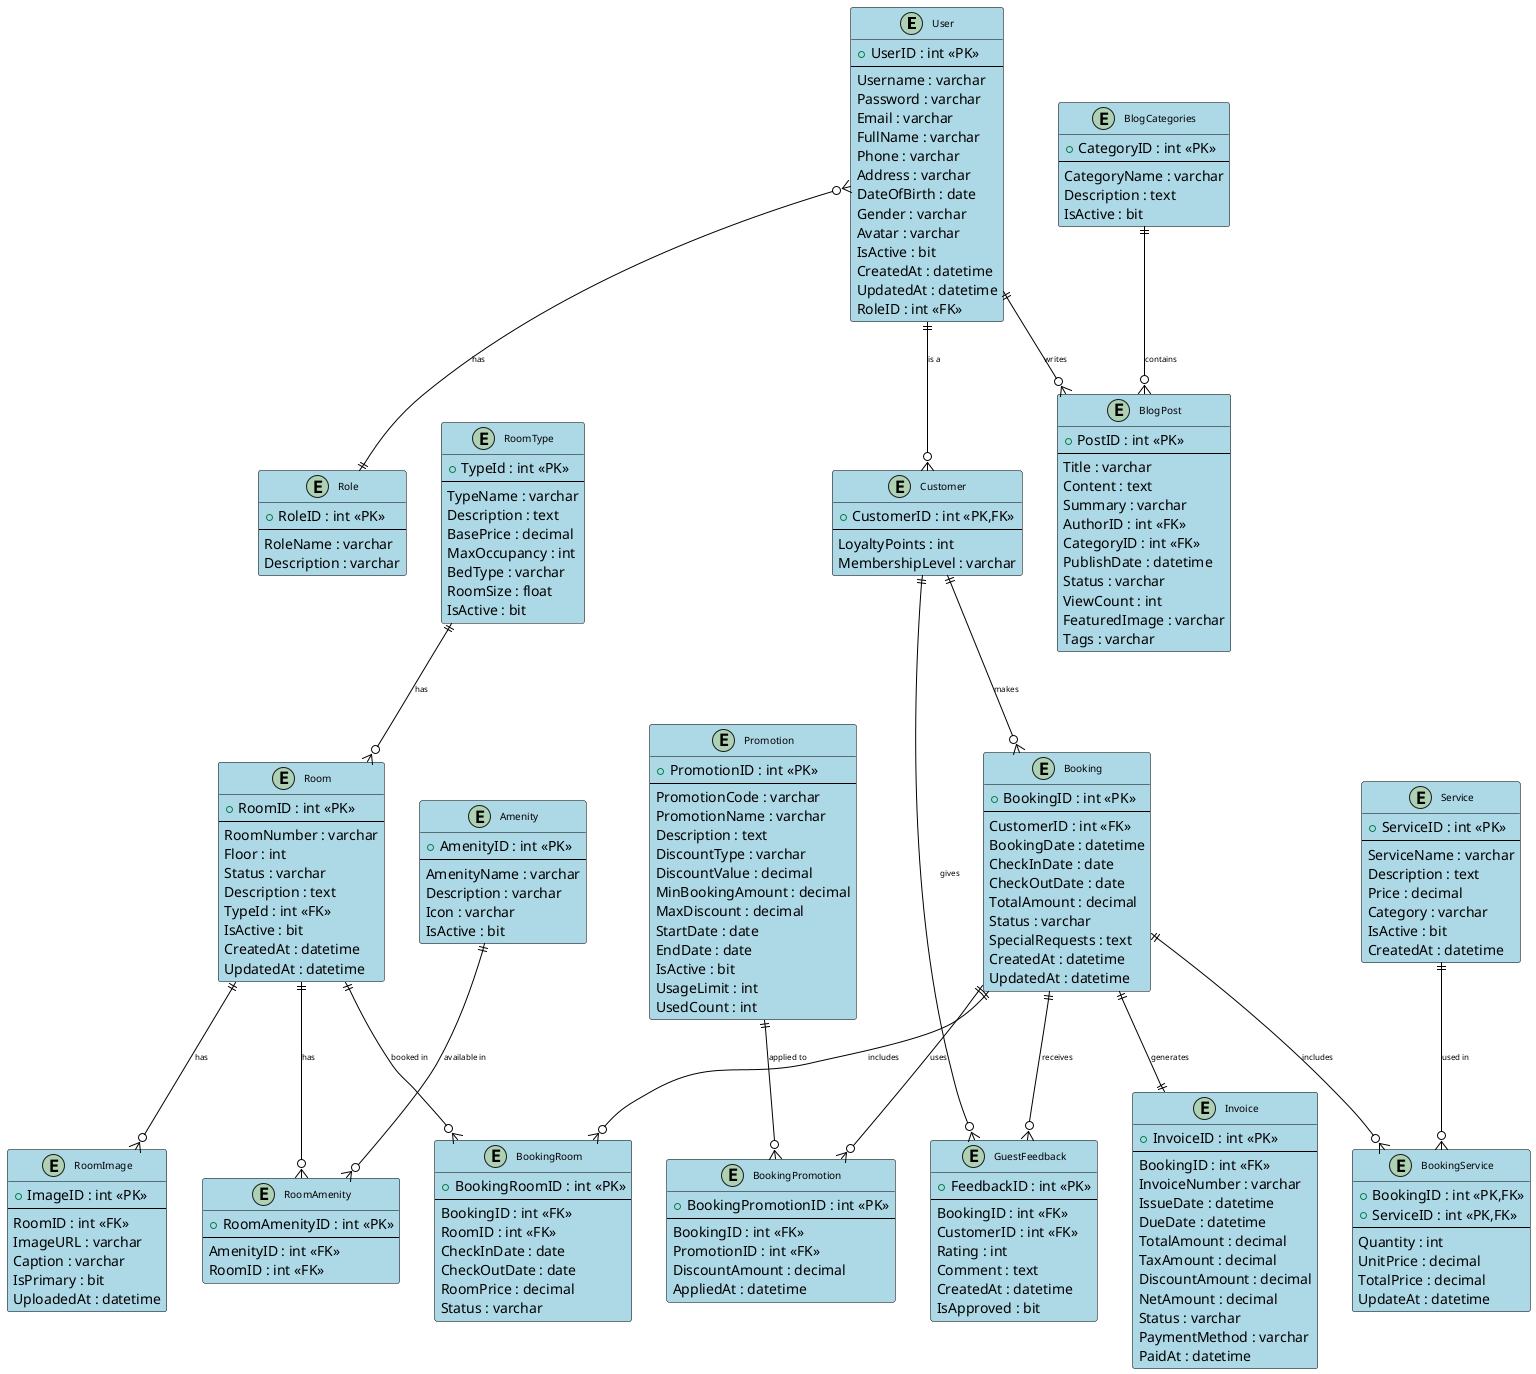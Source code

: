 @startuml Hotel Management ERD
!define ENTITY class
!define RELATIONSHIP -->

skinparam class {
    BackgroundColor LightBlue
    BorderColor Black
    FontSize 10
}

skinparam arrow {
    Color Black
    FontSize 8
}

entity User {
    + UserID : int <<PK>>
    --
    Username : varchar
    Password : varchar
    Email : varchar
    FullName : varchar
    Phone : varchar
    Address : varchar
    DateOfBirth : date
    Gender : varchar
    Avatar : varchar
    IsActive : bit
    CreatedAt : datetime
    UpdatedAt : datetime
    RoleID : int <<FK>>
}

entity Role {
    + RoleID : int <<PK>>
    --
    RoleName : varchar
    Description : varchar
}

entity Customer {
    + CustomerID : int <<PK,FK>>
    --
    LoyaltyPoints : int
    MembershipLevel : varchar
}

entity RoomType {
    + TypeId : int <<PK>>
    --
    TypeName : varchar
    Description : text
    BasePrice : decimal
    MaxOccupancy : int
    BedType : varchar
    RoomSize : float
    IsActive : bit
}

entity Room {
    + RoomID : int <<PK>>
    --
    RoomNumber : varchar
    Floor : int
    Status : varchar
    Description : text
    TypeId : int <<FK>>
    IsActive : bit
    CreatedAt : datetime
    UpdatedAt : datetime
}

entity Amenity {
    + AmenityID : int <<PK>>
    --
    AmenityName : varchar
    Description : varchar
    Icon : varchar
    IsActive : bit
}

entity RoomAmenity {
    + RoomAmenityID : int <<PK>>
    --
    AmenityID : int <<FK>>
    RoomID : int <<FK>>
}

entity RoomImage {
    + ImageID : int <<PK>>
    --
    RoomID : int <<FK>>
    ImageURL : varchar
    Caption : varchar
    IsPrimary : bit
    UploadedAt : datetime
}

entity Booking {
    + BookingID : int <<PK>>
    --
    CustomerID : int <<FK>>
    BookingDate : datetime
    CheckInDate : date
    CheckOutDate : date
    TotalAmount : decimal
    Status : varchar
    SpecialRequests : text
    CreatedAt : datetime
    UpdatedAt : datetime
}

entity BookingRoom {
    + BookingRoomID : int <<PK>>
    --
    BookingID : int <<FK>>
    RoomID : int <<FK>>
    CheckInDate : date
    CheckOutDate : date
    RoomPrice : decimal
    Status : varchar
}

entity Service {
    + ServiceID : int <<PK>>
    --
    ServiceName : varchar
    Description : text
    Price : decimal
    Category : varchar
    IsActive : bit
    CreatedAt : datetime
}

entity BookingService {
    + BookingID : int <<PK,FK>>
    + ServiceID : int <<PK,FK>>
    --
    Quantity : int
    UnitPrice : decimal
    TotalPrice : decimal
    UpdateAt : datetime
}

entity Promotion {
    + PromotionID : int <<PK>>
    --
    PromotionCode : varchar
    PromotionName : varchar
    Description : text
    DiscountType : varchar
    DiscountValue : decimal
    MinBookingAmount : decimal
    MaxDiscount : decimal
    StartDate : date
    EndDate : date
    IsActive : bit
    UsageLimit : int
    UsedCount : int
}

entity BookingPromotion {
    + BookingPromotionID : int <<PK>>
    --
    BookingID : int <<FK>>
    PromotionID : int <<FK>>
    DiscountAmount : decimal
    AppliedAt : datetime
}

entity Invoice {
    + InvoiceID : int <<PK>>
    --
    BookingID : int <<FK>>
    InvoiceNumber : varchar
    IssueDate : datetime
    DueDate : datetime
    TotalAmount : decimal
    TaxAmount : decimal
    DiscountAmount : decimal
    NetAmount : decimal
    Status : varchar
    PaymentMethod : varchar
    PaidAt : datetime
}

entity GuestFeedback {
    + FeedbackID : int <<PK>>
    --
    BookingID : int <<FK>>
    CustomerID : int <<FK>>
    Rating : int
    Comment : text
    CreatedAt : datetime
    IsApproved : bit
}

entity BlogCategories {
    + CategoryID : int <<PK>>
    --
    CategoryName : varchar
    Description : text
    IsActive : bit
}

entity BlogPost {
    + PostID : int <<PK>>
    --
    Title : varchar
    Content : text
    Summary : varchar
    AuthorID : int <<FK>>
    CategoryID : int <<FK>>
    PublishDate : datetime
    Status : varchar
    ViewCount : int
    FeaturedImage : varchar
    Tags : varchar
}

' Relationships
User ||--o{ Customer : "is a"
User }o--|| Role : "has"
User ||--o{ BlogPost : "writes"

Customer ||--o{ Booking : "makes"
Customer ||--o{ GuestFeedback : "gives"

RoomType ||--o{ Room : "has"
Room ||--o{ RoomAmenity : "has"
Room ||--o{ RoomImage : "has"
Room ||--o{ BookingRoom : "booked in"

Amenity ||--o{ RoomAmenity : "available in"

Booking ||--o{ BookingRoom : "includes"
Booking ||--o{ BookingService : "includes"
Booking ||--o{ BookingPromotion : "uses"
Booking ||--|| Invoice : "generates"
Booking ||--o{ GuestFeedback : "receives"

Service ||--o{ BookingService : "used in"
Promotion ||--o{ BookingPromotion : "applied to"

BlogCategories ||--o{ BlogPost : "contains"

@enduml